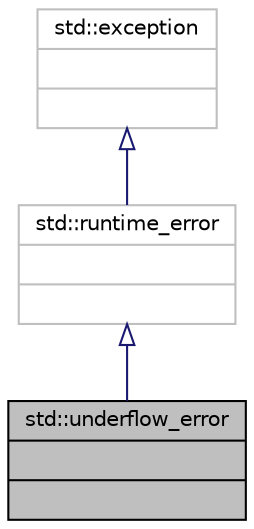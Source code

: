 digraph "std::underflow_error"
{
  edge [fontname="Helvetica",fontsize="10",labelfontname="Helvetica",labelfontsize="10"];
  node [fontname="Helvetica",fontsize="10",shape=record];
  Node894 [label="{std::underflow_error\n||}",height=0.2,width=0.4,color="black", fillcolor="grey75", style="filled", fontcolor="black"];
  Node895 -> Node894 [dir="back",color="midnightblue",fontsize="10",style="solid",arrowtail="onormal",fontname="Helvetica"];
  Node895 [label="{std::runtime_error\n||}",height=0.2,width=0.4,color="grey75", fillcolor="white", style="filled",tooltip="STL class "];
  Node896 -> Node895 [dir="back",color="midnightblue",fontsize="10",style="solid",arrowtail="onormal",fontname="Helvetica"];
  Node896 [label="{std::exception\n||}",height=0.2,width=0.4,color="grey75", fillcolor="white", style="filled",tooltip="STL class "];
}

